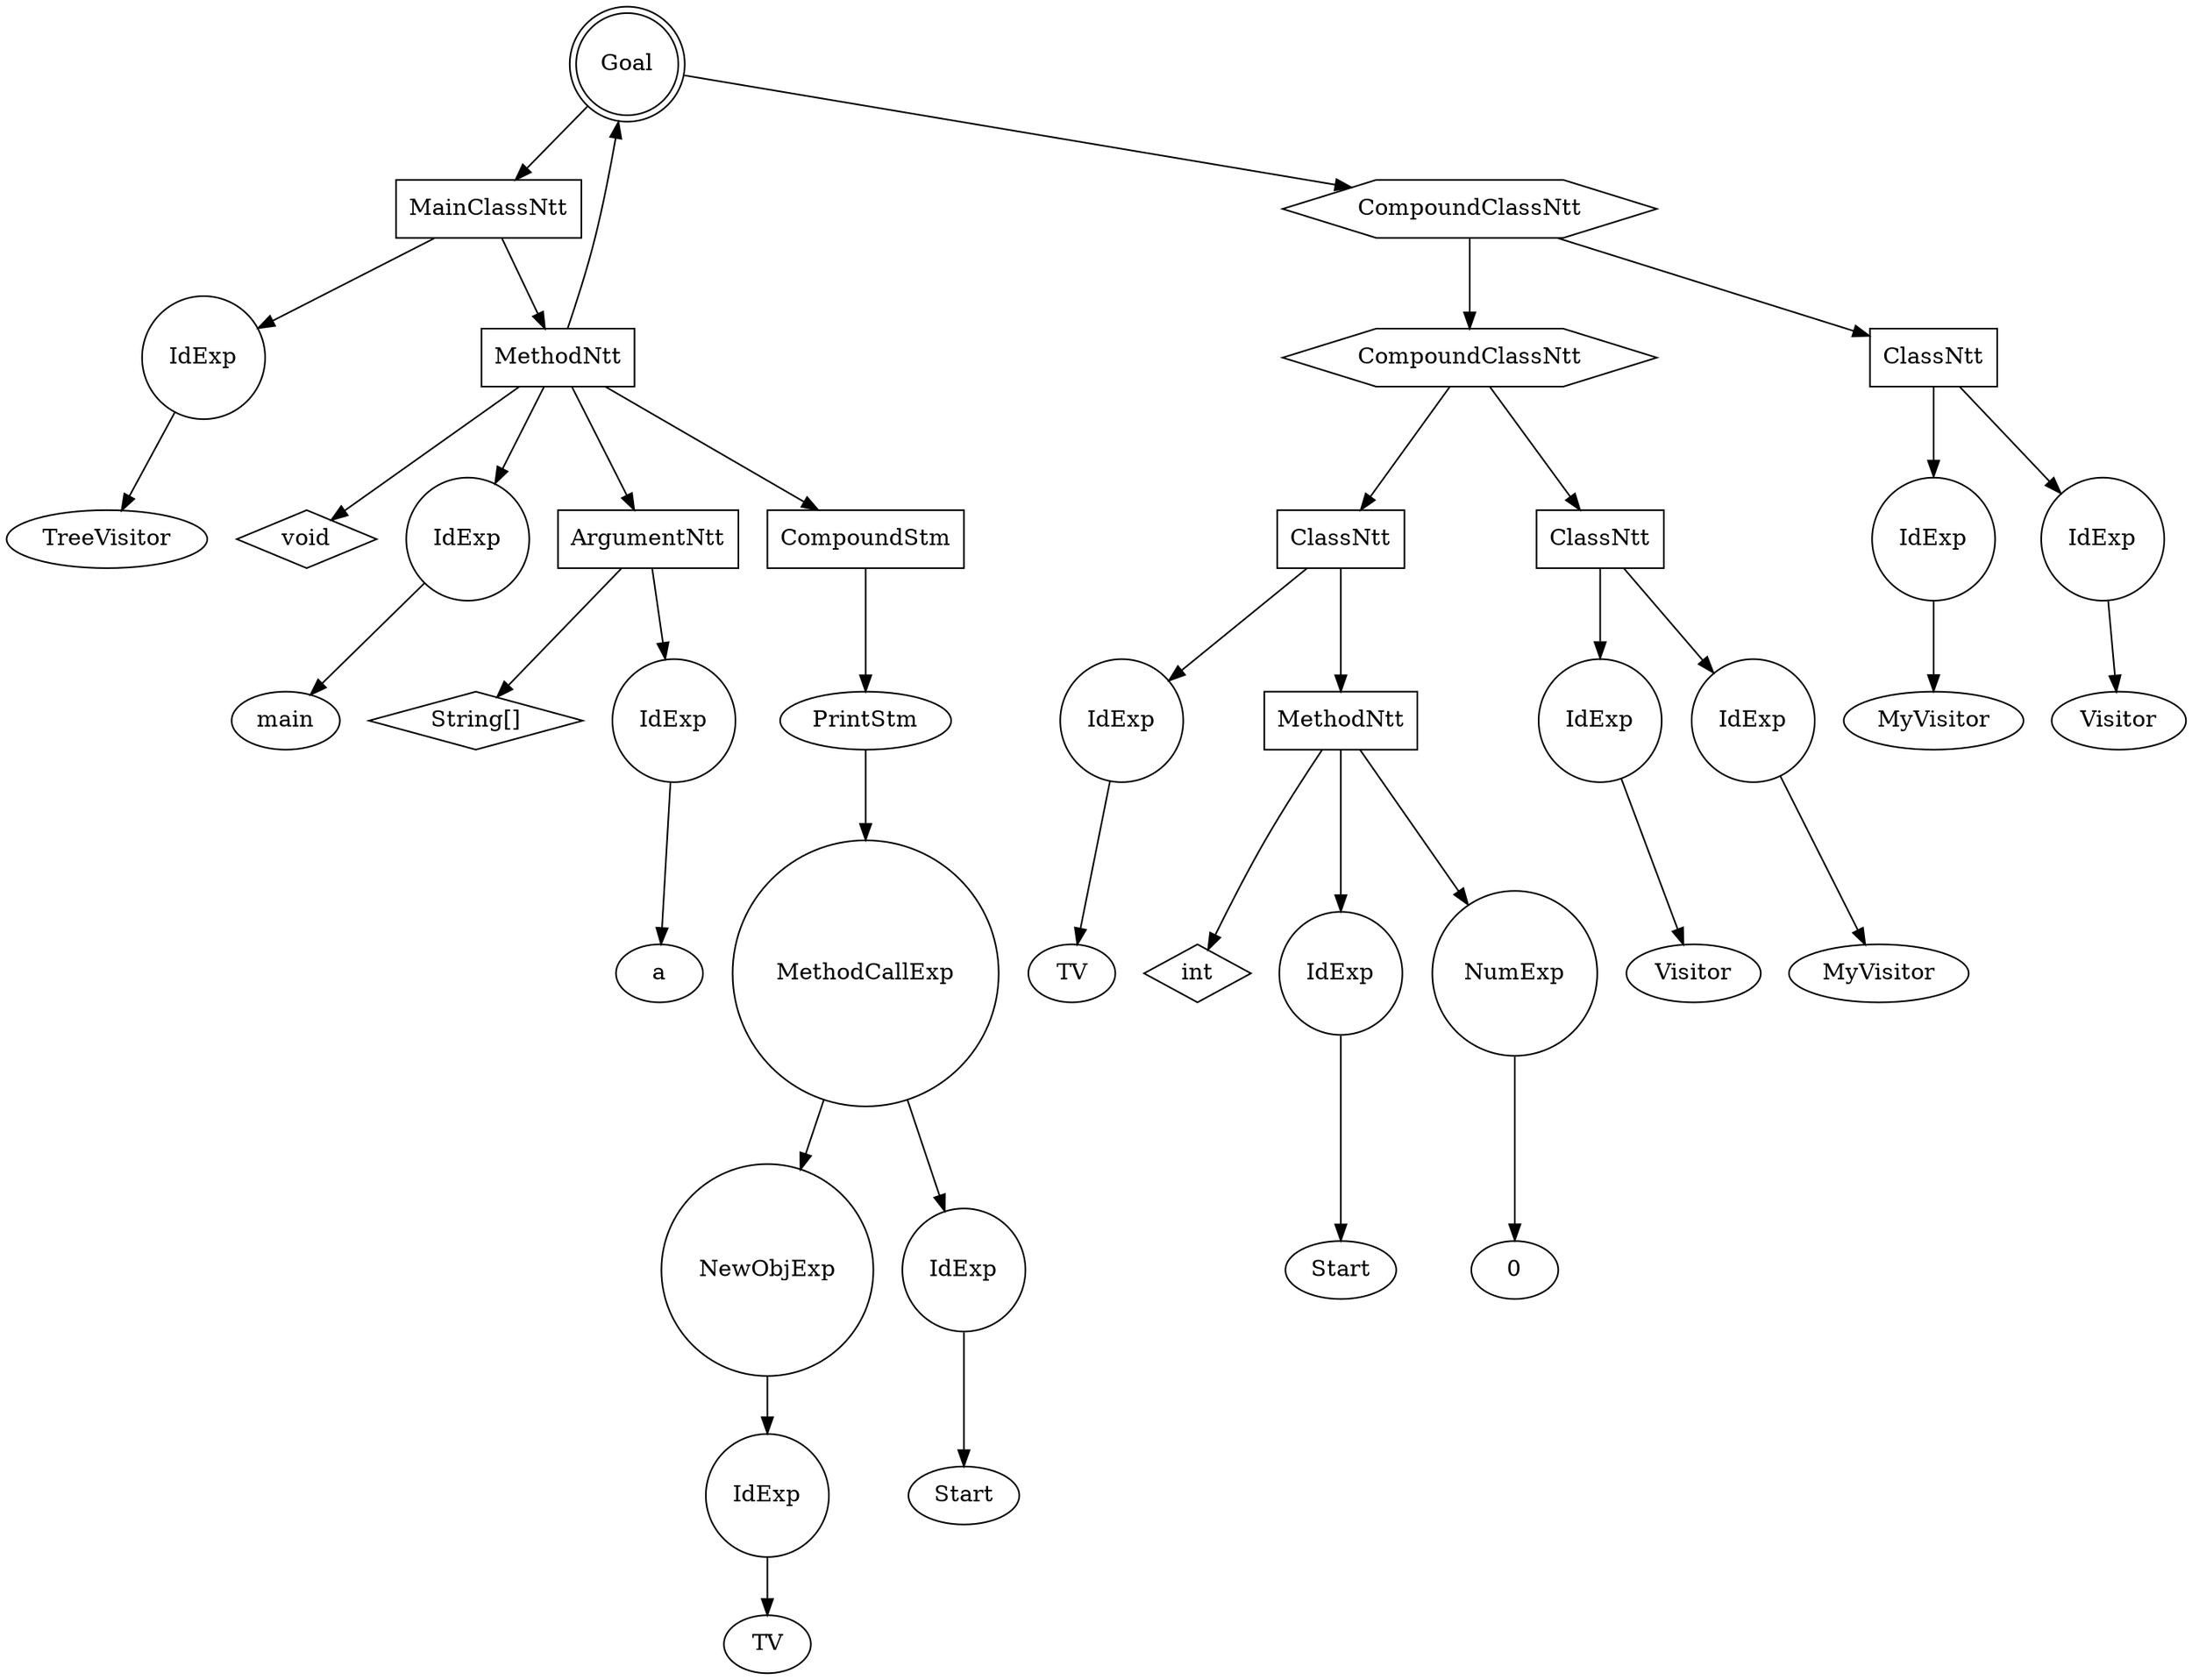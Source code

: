 digraph my_graph {
-1261435520;
-1261435520[label = "Goal", shape = "doublecircle"];
-1261435520->-1261434416;
-1261434416[label = "MainClassNtt", shape = "box"];
-1261434416->-1261434080
-1261434080[label = "IdExp", shape = "circle"];
-1261434080->-1261434064;
-1261434064[label = "TreeVisitor"];
-1261434416->-1250949296;
-1250949296[label = "MethodNtt", shape = "box"];
-1250949296->-1261434464;
-1261434464[label = "void", shape = "diamond" ];
-1250949296->-1261434512
-1261434512[label = "IdExp", shape = "circle"];
-1261434512->-1261434496;
-1261434496[label = "main"];
-1250949296->-1261434608;
-1261434608[label = "ArgumentNtt", shape = "box"];
-1261434608->-1261434560;
-1261434560[label = "String[]", shape = "diamond" ];
-1261434608->-1261434128
-1261434128[label = "IdExp", shape = "circle"];
-1261434128->-1261434112;
-1261434112[label = "a"];
-1250949296->-1261434368;
-1261434368[label = "CompoundStm", shape = "polygon"];
-1261434368->-1259338736;
-1259338736[label = "PrintStm", shape = "ellipse"];
-1259338736->-1261434320
-1261434320[label = "MethodCallExp", shape = "circle"];
-1261434320->-1261434224
-1261434224[label = "NewObjExp", shape = "circle"];
-1261434224->-1261434176
-1261434176[label = "IdExp", shape = "circle"];
-1261434176->-1261434160;
-1261434160[label = "TV"];
-1261434320->-1261434272
-1261434272[label = "IdExp", shape = "circle"];
-1261434272->-1261434256;
-1261434256[label = "Start"];
-1250949296->-1261435520->-1261435472;
-1261435472[label = "CompoundClassNtt", shape = "hexagon"];
-1261435472->-1261435280;
-1261435280[label = "CompoundClassNtt", shape = "hexagon"];
-1261435280->-1261435040;
-1261435040[label = "ClassNtt", shape = "box"];
-1261435040->-1261434800
-1261434800[label = "IdExp", shape = "circle"];
-1261434800->-1261434784;
-1261434784[label = "TV"];
-1261435040->-1250949360;
-1250949360[label = "MethodNtt", shape = "box"];
-1250949360->-1261434848;
-1261434848[label = "int", shape = "diamond" ];
-1250949360->-1261434896
-1261434896[label = "IdExp", shape = "circle"];
-1261434896->-1261434880;
-1261434880[label = "Start"];
-1250949360->-1261434944
-1261434944[label = "NumExp", shape = "circle"];
-1261434944->-1261434928;
-1261434928[label = "0"];
-1261435280->-1261435232;
-1261435232[label = "ClassNtt", shape = "box"];
-1261435232->-1261435136
-1261435136[label = "IdExp", shape = "circle"];
-1261435136->-1261435120;
-1261435120[label = "Visitor"];
-1261435232->-1261435184
-1261435184[label = "IdExp", shape = "circle"];
-1261435184->-1261435168;
-1261435168[label = "MyVisitor"];
-1261435472->-1261435424;
-1261435424[label = "ClassNtt", shape = "box"];
-1261435424->-1261435328
-1261435328[label = "IdExp", shape = "circle"];
-1261435328->-1261435312;
-1261435312[label = "MyVisitor"];
-1261435424->-1261435376
-1261435376[label = "IdExp", shape = "circle"];
-1261435376->-1261435360;
-1261435360[label = "Visitor"];

}